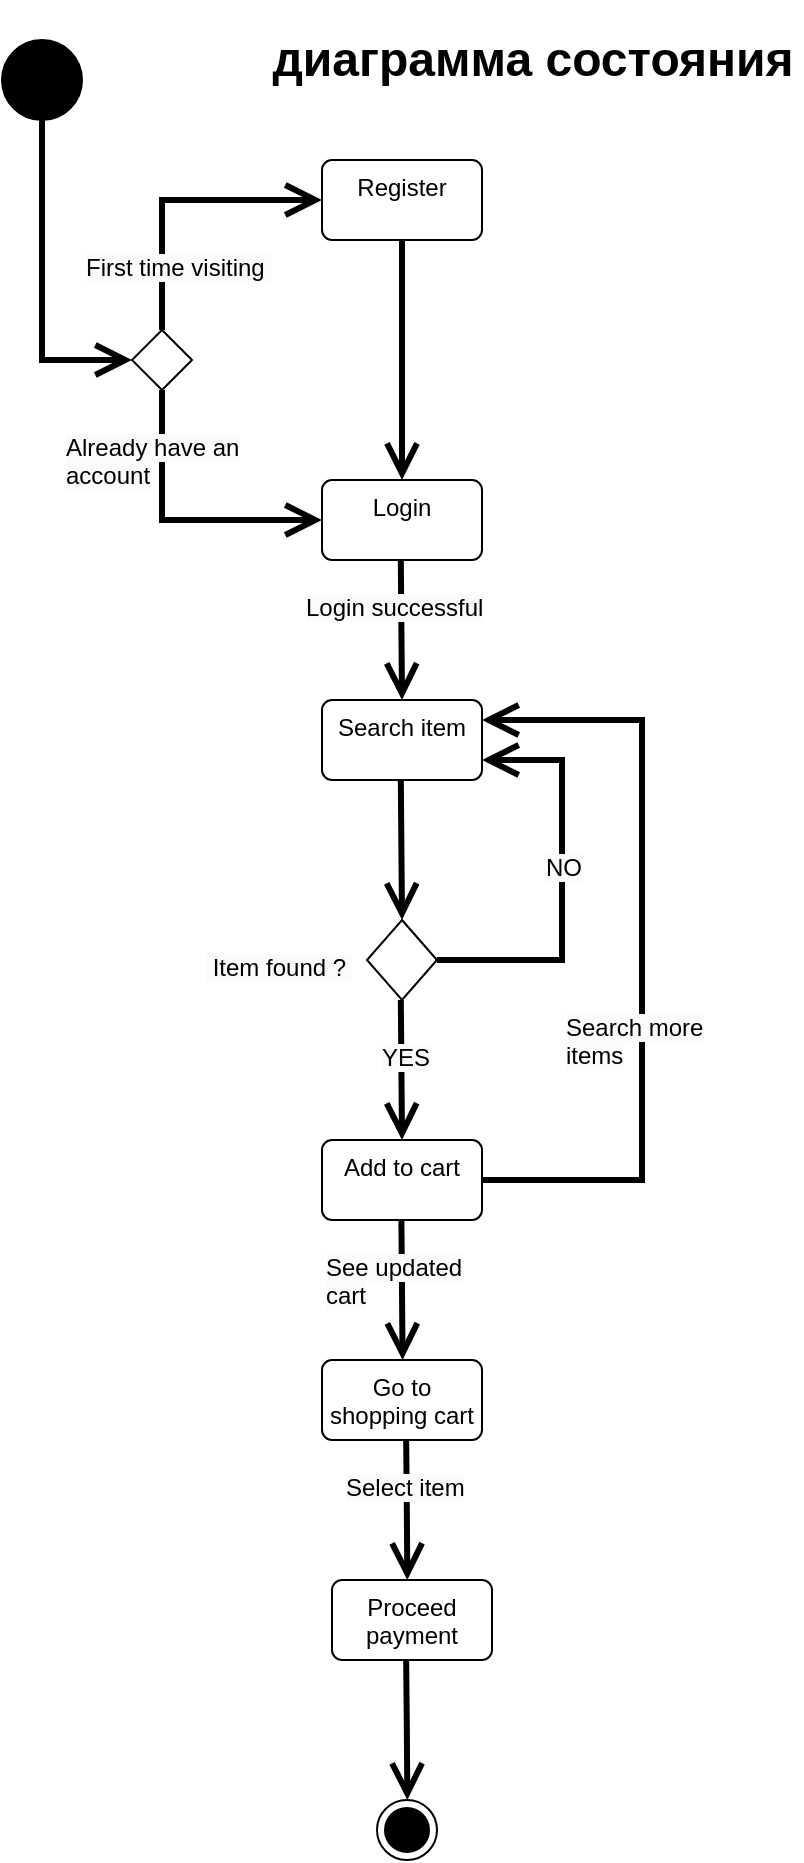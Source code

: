 <mxfile version="24.0.4" type="device">
  <diagram name="Page-1" id="IhN679ompJU7xOXQ_SNx">
    <mxGraphModel dx="1562" dy="614" grid="1" gridSize="10" guides="1" tooltips="1" connect="1" arrows="1" fold="1" page="1" pageScale="1" pageWidth="850" pageHeight="1100" math="0" shadow="0">
      <root>
        <mxCell id="0" />
        <mxCell id="1" parent="0" />
        <mxCell id="NgdfqfedQmqeb2TTbcV7-1" value="" style="shape=ellipse;html=1;fillColor=strokeColor;fontSize=18;fontColor=#ffffff;" vertex="1" parent="1">
          <mxGeometry x="80" y="40" width="40" height="40" as="geometry" />
        </mxCell>
        <mxCell id="NgdfqfedQmqeb2TTbcV7-2" value="" style="edgeStyle=none;html=1;endArrow=open;endSize=12;strokeWidth=3;verticalAlign=bottom;rounded=0;exitX=0.5;exitY=1;exitDx=0;exitDy=0;" edge="1" parent="1" source="NgdfqfedQmqeb2TTbcV7-1" target="NgdfqfedQmqeb2TTbcV7-7">
          <mxGeometry x="0.125" width="160" relative="1" as="geometry">
            <mxPoint x="100" y="120" as="sourcePoint" />
            <mxPoint x="160" y="200" as="targetPoint" />
            <Array as="points">
              <mxPoint x="100" y="200" />
            </Array>
            <mxPoint as="offset" />
          </mxGeometry>
        </mxCell>
        <mxCell id="NgdfqfedQmqeb2TTbcV7-7" value="" style="rhombus;" vertex="1" parent="1">
          <mxGeometry x="145" y="185" width="30" height="30" as="geometry" />
        </mxCell>
        <mxCell id="NgdfqfedQmqeb2TTbcV7-8" value="" style="edgeStyle=none;html=1;endArrow=open;endSize=12;strokeWidth=3;verticalAlign=bottom;rounded=0;exitX=0.5;exitY=0;exitDx=0;exitDy=0;" edge="1" parent="1" source="NgdfqfedQmqeb2TTbcV7-7">
          <mxGeometry x="0.125" width="160" relative="1" as="geometry">
            <mxPoint x="220" y="80" as="sourcePoint" />
            <mxPoint x="240" y="120" as="targetPoint" />
            <Array as="points">
              <mxPoint x="160" y="120" />
            </Array>
            <mxPoint as="offset" />
          </mxGeometry>
        </mxCell>
        <mxCell id="NgdfqfedQmqeb2TTbcV7-9" value="Register" style="html=1;align=center;verticalAlign=top;rounded=1;absoluteArcSize=1;arcSize=10;dashed=0;whiteSpace=wrap;" vertex="1" parent="1">
          <mxGeometry x="240" y="100" width="80" height="40" as="geometry" />
        </mxCell>
        <mxCell id="NgdfqfedQmqeb2TTbcV7-11" value="" style="edgeStyle=none;html=1;endArrow=open;endSize=12;strokeWidth=3;verticalAlign=bottom;rounded=0;exitX=0.5;exitY=1;exitDx=0;exitDy=0;" edge="1" parent="1" source="NgdfqfedQmqeb2TTbcV7-7">
          <mxGeometry x="0.125" width="160" relative="1" as="geometry">
            <mxPoint x="160" y="325" as="sourcePoint" />
            <mxPoint x="240" y="280" as="targetPoint" />
            <Array as="points">
              <mxPoint x="160" y="280" />
            </Array>
            <mxPoint as="offset" />
          </mxGeometry>
        </mxCell>
        <mxCell id="NgdfqfedQmqeb2TTbcV7-12" value="Login" style="html=1;align=center;verticalAlign=top;rounded=1;absoluteArcSize=1;arcSize=10;dashed=0;whiteSpace=wrap;" vertex="1" parent="1">
          <mxGeometry x="240" y="260" width="80" height="40" as="geometry" />
        </mxCell>
        <mxCell id="NgdfqfedQmqeb2TTbcV7-13" value="&lt;span style=&quot;color: rgb(0, 0, 0); font-family: Helvetica; font-size: 12px; font-style: normal; font-variant-ligatures: normal; font-variant-caps: normal; font-weight: 400; letter-spacing: normal; orphans: 2; text-align: center; text-indent: 0px; text-transform: none; widows: 2; word-spacing: 0px; -webkit-text-stroke-width: 0px; white-space: normal; background-color: rgb(251, 251, 251); text-decoration-thickness: initial; text-decoration-style: initial; text-decoration-color: initial; display: inline !important; float: none;&quot;&gt;Already have an account&lt;/span&gt;" style="text;whiteSpace=wrap;html=1;" vertex="1" parent="1">
          <mxGeometry x="110" y="230" width="130" height="40" as="geometry" />
        </mxCell>
        <mxCell id="NgdfqfedQmqeb2TTbcV7-14" style="edgeStyle=orthogonalEdgeStyle;rounded=0;orthogonalLoop=1;jettySize=auto;html=1;exitX=0.5;exitY=1;exitDx=0;exitDy=0;" edge="1" parent="1">
          <mxGeometry relative="1" as="geometry">
            <mxPoint x="330" y="220" as="sourcePoint" />
            <mxPoint x="330" y="220" as="targetPoint" />
          </mxGeometry>
        </mxCell>
        <mxCell id="NgdfqfedQmqeb2TTbcV7-15" value="&lt;span style=&quot;color: rgb(0, 0, 0); font-family: Helvetica; font-size: 12px; font-style: normal; font-variant-ligatures: normal; font-variant-caps: normal; font-weight: 400; letter-spacing: normal; orphans: 2; text-align: center; text-indent: 0px; text-transform: none; widows: 2; word-spacing: 0px; -webkit-text-stroke-width: 0px; white-space: normal; background-color: rgb(251, 251, 251); text-decoration-thickness: initial; text-decoration-style: initial; text-decoration-color: initial; display: inline !important; float: none;&quot;&gt;First time visiting&amp;nbsp;&lt;/span&gt;" style="text;whiteSpace=wrap;html=1;" vertex="1" parent="1">
          <mxGeometry x="120" y="140" width="170" height="40" as="geometry" />
        </mxCell>
        <mxCell id="NgdfqfedQmqeb2TTbcV7-16" value="" style="edgeStyle=none;html=1;endArrow=open;endSize=12;strokeWidth=3;verticalAlign=bottom;rounded=0;entryX=0.5;entryY=0;entryDx=0;entryDy=0;" edge="1" parent="1" source="NgdfqfedQmqeb2TTbcV7-15" target="NgdfqfedQmqeb2TTbcV7-12">
          <mxGeometry x="0.125" width="160" relative="1" as="geometry">
            <mxPoint x="260" y="250" as="sourcePoint" />
            <mxPoint x="280" y="250" as="targetPoint" />
            <Array as="points">
              <mxPoint x="280" y="140" />
            </Array>
            <mxPoint as="offset" />
          </mxGeometry>
        </mxCell>
        <mxCell id="NgdfqfedQmqeb2TTbcV7-17" value="диаграмма состояния" style="text;strokeColor=none;fillColor=none;html=1;fontSize=24;fontStyle=1;verticalAlign=middle;align=center;" vertex="1" parent="1">
          <mxGeometry x="210" y="20" width="270" height="60" as="geometry" />
        </mxCell>
        <mxCell id="NgdfqfedQmqeb2TTbcV7-18" value="" style="edgeStyle=none;html=1;endArrow=open;endSize=12;strokeWidth=3;verticalAlign=bottom;rounded=0;" edge="1" parent="1">
          <mxGeometry x="0.125" width="160" relative="1" as="geometry">
            <mxPoint x="279.41" y="300" as="sourcePoint" />
            <mxPoint x="280" y="370" as="targetPoint" />
            <Array as="points">
              <mxPoint x="279.41" y="300" />
            </Array>
            <mxPoint as="offset" />
          </mxGeometry>
        </mxCell>
        <mxCell id="NgdfqfedQmqeb2TTbcV7-19" value="Search item" style="html=1;align=center;verticalAlign=top;rounded=1;absoluteArcSize=1;arcSize=10;dashed=0;whiteSpace=wrap;" vertex="1" parent="1">
          <mxGeometry x="240" y="370" width="80" height="40" as="geometry" />
        </mxCell>
        <mxCell id="NgdfqfedQmqeb2TTbcV7-20" value="&lt;span style=&quot;color: rgb(0, 0, 0); font-family: Helvetica; font-size: 12px; font-style: normal; font-variant-ligatures: normal; font-variant-caps: normal; font-weight: 400; letter-spacing: normal; orphans: 2; text-align: center; text-indent: 0px; text-transform: none; widows: 2; word-spacing: 0px; -webkit-text-stroke-width: 0px; white-space: normal; background-color: rgb(251, 251, 251); text-decoration-thickness: initial; text-decoration-style: initial; text-decoration-color: initial; display: inline !important; float: none;&quot;&gt;Login successful&lt;/span&gt;" style="text;whiteSpace=wrap;html=1;" vertex="1" parent="1">
          <mxGeometry x="230" y="310" width="130" height="40" as="geometry" />
        </mxCell>
        <mxCell id="NgdfqfedQmqeb2TTbcV7-21" value="" style="edgeStyle=none;html=1;endArrow=open;endSize=12;strokeWidth=3;verticalAlign=bottom;rounded=0;" edge="1" parent="1">
          <mxGeometry x="0.125" width="160" relative="1" as="geometry">
            <mxPoint x="279.41" y="410" as="sourcePoint" />
            <mxPoint x="280" y="480" as="targetPoint" />
            <Array as="points">
              <mxPoint x="279.41" y="410" />
            </Array>
            <mxPoint as="offset" />
          </mxGeometry>
        </mxCell>
        <mxCell id="NgdfqfedQmqeb2TTbcV7-22" value="" style="rhombus;" vertex="1" parent="1">
          <mxGeometry x="262.5" y="480" width="35" height="40" as="geometry" />
        </mxCell>
        <mxCell id="NgdfqfedQmqeb2TTbcV7-24" value="" style="edgeStyle=none;html=1;endArrow=open;endSize=12;strokeWidth=3;verticalAlign=bottom;rounded=0;entryX=1;entryY=0.75;entryDx=0;entryDy=0;" edge="1" parent="1" source="NgdfqfedQmqeb2TTbcV7-22" target="NgdfqfedQmqeb2TTbcV7-19">
          <mxGeometry x="0.125" width="160" relative="1" as="geometry">
            <mxPoint x="300" y="500" as="sourcePoint" />
            <mxPoint x="360" y="500" as="targetPoint" />
            <Array as="points">
              <mxPoint x="360" y="500" />
              <mxPoint x="360" y="400" />
            </Array>
            <mxPoint as="offset" />
          </mxGeometry>
        </mxCell>
        <mxCell id="NgdfqfedQmqeb2TTbcV7-26" value="&lt;span style=&quot;color: rgb(0, 0, 0); font-family: Helvetica; font-size: 12px; font-style: normal; font-variant-ligatures: normal; font-variant-caps: normal; font-weight: 400; letter-spacing: normal; orphans: 2; text-align: center; text-indent: 0px; text-transform: none; widows: 2; word-spacing: 0px; -webkit-text-stroke-width: 0px; white-space: normal; background-color: rgb(251, 251, 251); text-decoration-thickness: initial; text-decoration-style: initial; text-decoration-color: initial; display: inline !important; float: none;&quot;&gt;NO&lt;/span&gt;" style="text;whiteSpace=wrap;html=1;" vertex="1" parent="1">
          <mxGeometry x="350" y="440" width="30" height="30" as="geometry" />
        </mxCell>
        <mxCell id="NgdfqfedQmqeb2TTbcV7-29" value="" style="edgeStyle=none;html=1;endArrow=open;endSize=12;strokeWidth=3;verticalAlign=bottom;rounded=0;" edge="1" parent="1">
          <mxGeometry x="0.125" width="160" relative="1" as="geometry">
            <mxPoint x="279.41" y="520" as="sourcePoint" />
            <mxPoint x="280" y="590" as="targetPoint" />
            <Array as="points">
              <mxPoint x="279.41" y="520" />
            </Array>
            <mxPoint as="offset" />
          </mxGeometry>
        </mxCell>
        <mxCell id="NgdfqfedQmqeb2TTbcV7-32" value="&lt;span style=&quot;color: rgb(0, 0, 0); font-family: Helvetica; font-size: 12px; font-style: normal; font-variant-ligatures: normal; font-variant-caps: normal; font-weight: 400; letter-spacing: normal; orphans: 2; text-align: center; text-indent: 0px; text-transform: none; widows: 2; word-spacing: 0px; -webkit-text-stroke-width: 0px; white-space: normal; background-color: rgb(251, 251, 251); text-decoration-thickness: initial; text-decoration-style: initial; text-decoration-color: initial; display: inline !important; float: none;&quot;&gt;&amp;nbsp;Item found ?&amp;nbsp;&lt;/span&gt;" style="text;whiteSpace=wrap;html=1;" vertex="1" parent="1">
          <mxGeometry x="180" y="490" width="82.5" height="30" as="geometry" />
        </mxCell>
        <mxCell id="NgdfqfedQmqeb2TTbcV7-33" value="Add to cart" style="html=1;align=center;verticalAlign=top;rounded=1;absoluteArcSize=1;arcSize=10;dashed=0;whiteSpace=wrap;" vertex="1" parent="1">
          <mxGeometry x="240" y="590" width="80" height="40" as="geometry" />
        </mxCell>
        <mxCell id="NgdfqfedQmqeb2TTbcV7-34" value="" style="edgeStyle=none;html=1;endArrow=open;endSize=12;strokeWidth=3;verticalAlign=bottom;rounded=0;entryX=1;entryY=0.25;entryDx=0;entryDy=0;" edge="1" parent="1" target="NgdfqfedQmqeb2TTbcV7-19">
          <mxGeometry x="0.125" width="160" relative="1" as="geometry">
            <mxPoint x="320" y="610" as="sourcePoint" />
            <mxPoint x="342" y="500" as="targetPoint" />
            <Array as="points">
              <mxPoint x="400" y="610" />
              <mxPoint x="400" y="380" />
            </Array>
            <mxPoint as="offset" />
          </mxGeometry>
        </mxCell>
        <mxCell id="NgdfqfedQmqeb2TTbcV7-38" value="&lt;span style=&quot;color: rgb(0, 0, 0); font-family: Helvetica; font-size: 12px; font-style: normal; font-variant-ligatures: normal; font-variant-caps: normal; font-weight: 400; letter-spacing: normal; orphans: 2; text-align: center; text-indent: 0px; text-transform: none; widows: 2; word-spacing: 0px; -webkit-text-stroke-width: 0px; white-space: normal; background-color: rgb(251, 251, 251); text-decoration-thickness: initial; text-decoration-style: initial; text-decoration-color: initial; display: inline !important; float: none;&quot;&gt;Search more items&lt;/span&gt;" style="text;whiteSpace=wrap;html=1;" vertex="1" parent="1">
          <mxGeometry x="360" y="520" width="90" height="30" as="geometry" />
        </mxCell>
        <mxCell id="NgdfqfedQmqeb2TTbcV7-39" value="&lt;span style=&quot;color: rgb(0, 0, 0); font-family: Helvetica; font-size: 12px; font-style: normal; font-variant-ligatures: normal; font-variant-caps: normal; font-weight: 400; letter-spacing: normal; orphans: 2; text-align: center; text-indent: 0px; text-transform: none; widows: 2; word-spacing: 0px; -webkit-text-stroke-width: 0px; white-space: normal; background-color: rgb(251, 251, 251); text-decoration-thickness: initial; text-decoration-style: initial; text-decoration-color: initial; display: inline !important; float: none;&quot;&gt;YES&lt;/span&gt;" style="text;whiteSpace=wrap;html=1;" vertex="1" parent="1">
          <mxGeometry x="267.5" y="535" width="30" height="30" as="geometry" />
        </mxCell>
        <mxCell id="NgdfqfedQmqeb2TTbcV7-41" value="Go to shopping cart" style="html=1;align=center;verticalAlign=top;rounded=1;absoluteArcSize=1;arcSize=10;dashed=0;whiteSpace=wrap;" vertex="1" parent="1">
          <mxGeometry x="240" y="700" width="80" height="40" as="geometry" />
        </mxCell>
        <mxCell id="NgdfqfedQmqeb2TTbcV7-46" value="" style="edgeStyle=none;html=1;endArrow=open;endSize=12;strokeWidth=3;verticalAlign=bottom;rounded=0;" edge="1" parent="1">
          <mxGeometry x="0.125" width="160" relative="1" as="geometry">
            <mxPoint x="279.7" y="630" as="sourcePoint" />
            <mxPoint x="280.29" y="700" as="targetPoint" />
            <Array as="points">
              <mxPoint x="279.7" y="630" />
            </Array>
            <mxPoint as="offset" />
          </mxGeometry>
        </mxCell>
        <mxCell id="NgdfqfedQmqeb2TTbcV7-43" value="&lt;span style=&quot;color: rgb(0, 0, 0); font-family: Helvetica; font-size: 12px; font-style: normal; font-variant-ligatures: normal; font-variant-caps: normal; font-weight: 400; letter-spacing: normal; orphans: 2; text-align: center; text-indent: 0px; text-transform: none; widows: 2; word-spacing: 0px; -webkit-text-stroke-width: 0px; white-space: normal; background-color: rgb(251, 251, 251); text-decoration-thickness: initial; text-decoration-style: initial; text-decoration-color: initial; display: inline !important; float: none;&quot;&gt;See updated cart&lt;/span&gt;" style="text;whiteSpace=wrap;html=1;" vertex="1" parent="1">
          <mxGeometry x="240" y="640" width="90" height="40" as="geometry" />
        </mxCell>
        <mxCell id="NgdfqfedQmqeb2TTbcV7-47" value="" style="edgeStyle=none;html=1;endArrow=open;endSize=12;strokeWidth=3;verticalAlign=bottom;rounded=0;" edge="1" parent="1">
          <mxGeometry x="0.125" width="160" relative="1" as="geometry">
            <mxPoint x="282.08" y="740" as="sourcePoint" />
            <mxPoint x="282.67" y="810" as="targetPoint" />
            <Array as="points">
              <mxPoint x="282.08" y="740" />
              <mxPoint x="282.38" y="770" />
            </Array>
            <mxPoint as="offset" />
          </mxGeometry>
        </mxCell>
        <mxCell id="NgdfqfedQmqeb2TTbcV7-48" value="Proceed payment" style="html=1;align=center;verticalAlign=top;rounded=1;absoluteArcSize=1;arcSize=10;dashed=0;whiteSpace=wrap;" vertex="1" parent="1">
          <mxGeometry x="245" y="810" width="80" height="40" as="geometry" />
        </mxCell>
        <mxCell id="NgdfqfedQmqeb2TTbcV7-49" value="&lt;span style=&quot;color: rgb(0, 0, 0); font-family: Helvetica; font-size: 12px; font-style: normal; font-variant-ligatures: normal; font-variant-caps: normal; font-weight: 400; letter-spacing: normal; orphans: 2; text-align: center; text-indent: 0px; text-transform: none; widows: 2; word-spacing: 0px; -webkit-text-stroke-width: 0px; white-space: normal; background-color: rgb(251, 251, 251); text-decoration-thickness: initial; text-decoration-style: initial; text-decoration-color: initial; display: inline !important; float: none;&quot;&gt;Select item&lt;/span&gt;" style="text;whiteSpace=wrap;html=1;" vertex="1" parent="1">
          <mxGeometry x="250" y="750" width="90" height="40" as="geometry" />
        </mxCell>
        <mxCell id="NgdfqfedQmqeb2TTbcV7-50" value="" style="edgeStyle=none;html=1;endArrow=open;endSize=12;strokeWidth=3;verticalAlign=bottom;rounded=0;" edge="1" parent="1">
          <mxGeometry x="0.125" width="160" relative="1" as="geometry">
            <mxPoint x="282.08" y="850" as="sourcePoint" />
            <mxPoint x="282.67" y="920" as="targetPoint" />
            <Array as="points">
              <mxPoint x="282.08" y="850" />
              <mxPoint x="282.38" y="880" />
            </Array>
            <mxPoint as="offset" />
          </mxGeometry>
        </mxCell>
        <mxCell id="NgdfqfedQmqeb2TTbcV7-51" value="" style="ellipse;html=1;shape=endState;fillColor=strokeColor;" vertex="1" parent="1">
          <mxGeometry x="267.5" y="920" width="30" height="30" as="geometry" />
        </mxCell>
      </root>
    </mxGraphModel>
  </diagram>
</mxfile>
